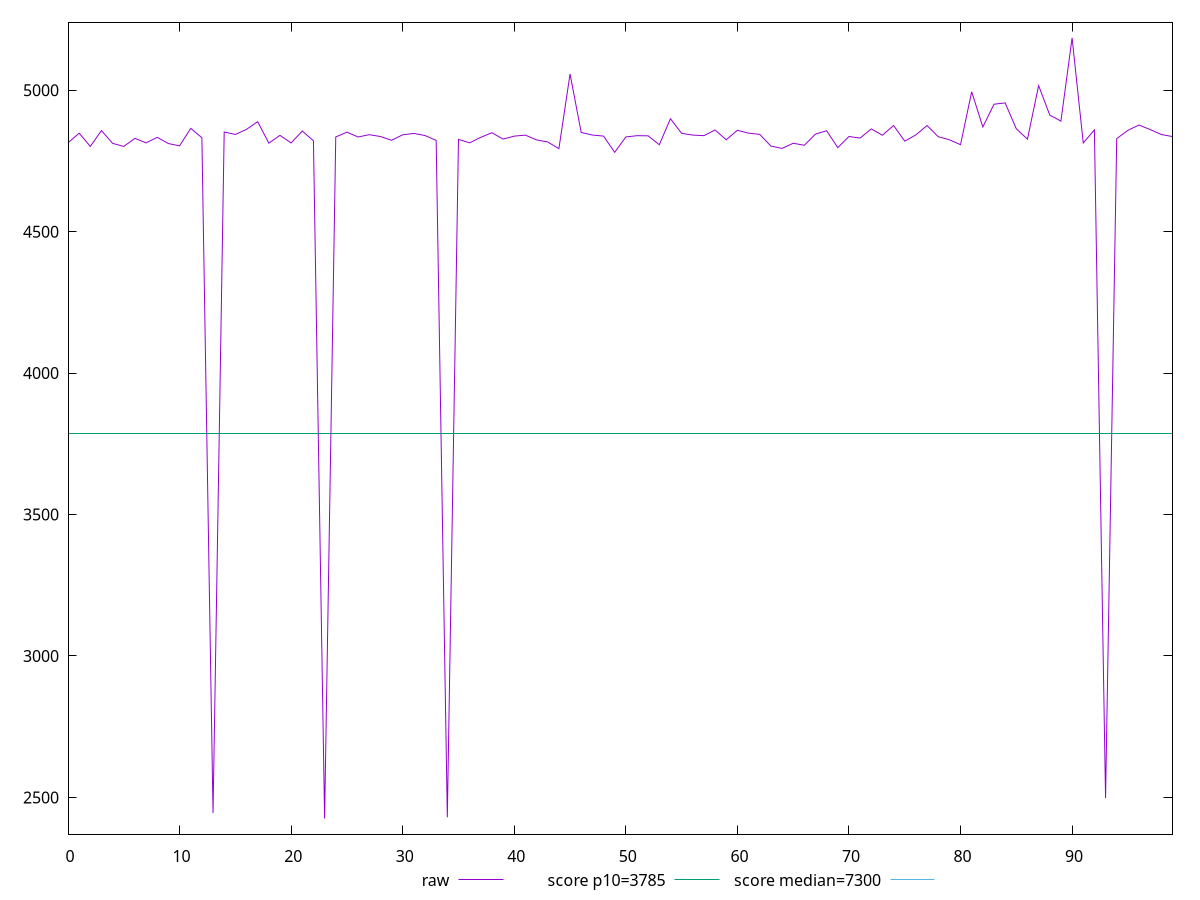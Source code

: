 reset

$raw <<EOF
0 4814.112499999998
1 4847.999500000001
2 4801.441999999999
3 4857.254399999999
4 4812.010500000002
5 4801.201000000001
6 4829.795
7 4813.769
8 4833.241249999999
9 4811.406499999997
10 4803.302500000002
11 4865.1235
12 4831.992500000001
13 2444.63425
14 4852.2265
15 4843.4985
16 4861.533500000001
17 4888.780000000002
18 4812.812650000002
19 4840.299499999999
20 4813.5325
21 4855.689
22 4821.218999999997
23 2425.3505
24 4834.6625
25 4851.626
26 4834.669
27 4842.651999999998
28 4836.355650000001
29 4822.926500000002
30 4842.3330000000005
31 4847.133499999999
32 4839.733999999999
33 4822.517
34 2429.455
35 4825.9974999999995
36 4814.0435
37 4833.4609
38 4849.625
39 4827.146000000001
40 4837.671999999999
41 4841.182500000001
42 4824.181549999999
43 4816.897499999999
44 4793.271999999999
45 5057.194499999999
46 4850.7055
47 4841.4072000000015
48 4837.8115
49 4780.370500000001
50 4834.68
51 4839.227500000001
52 4838.715099999999
53 4807.3184999999985
54 4899.199000000001
55 4847.428
56 4841.3330000000005
57 4839.3117999999995
58 4859.322499999998
59 4824.740499999998
60 4858.325500000001
61 4848.128999999999
62 4843.854349999999
63 4802.723500000001
64 4794.119500000001
65 4812.4214999999995
66 4805.3395
67 4844.78105
68 4856.720500000001
69 4796.8460000000005
70 4836.2955
71 4830.7065
72 4863.083249999998
73 4840.896999999999
74 4875.174499999999
75 4819.909500000001
76 4842.029499999999
77 4875.192499999999
78 4835.6476
79 4824.737499999999
80 4807.324500000001
81 4994.4349999999995
82 4869.858
83 4950.442499999999
84 4955.053500000002
85 4863.5960000000005
86 4826.852500000001
87 5016.3305
88 4911.897499999999
89 4890.731000000001
90 5184.8345
91 4813.407499999999
92 4859.803900000001
93 2497.3025
94 4828.652999999999
95 4858.183000000001
96 4876.809500000001
97 4860.8575
98 4843.308749999998
99 4836.083500000001
EOF

set key outside below
set xrange [0:99]
set yrange [2370.16082:5240.02418]
set trange [2370.16082:5240.02418]
set terminal svg size 640, 500 enhanced background rgb 'white'
set output "report_00022_2021-02-20T12:08:46.964Z/interactive/samples/pages+cached+noadtech+nomedia/raw/values.svg"

plot $raw title "raw" with line, \
     3785 title "score p10=3785", \
     7300 title "score median=7300"

reset
